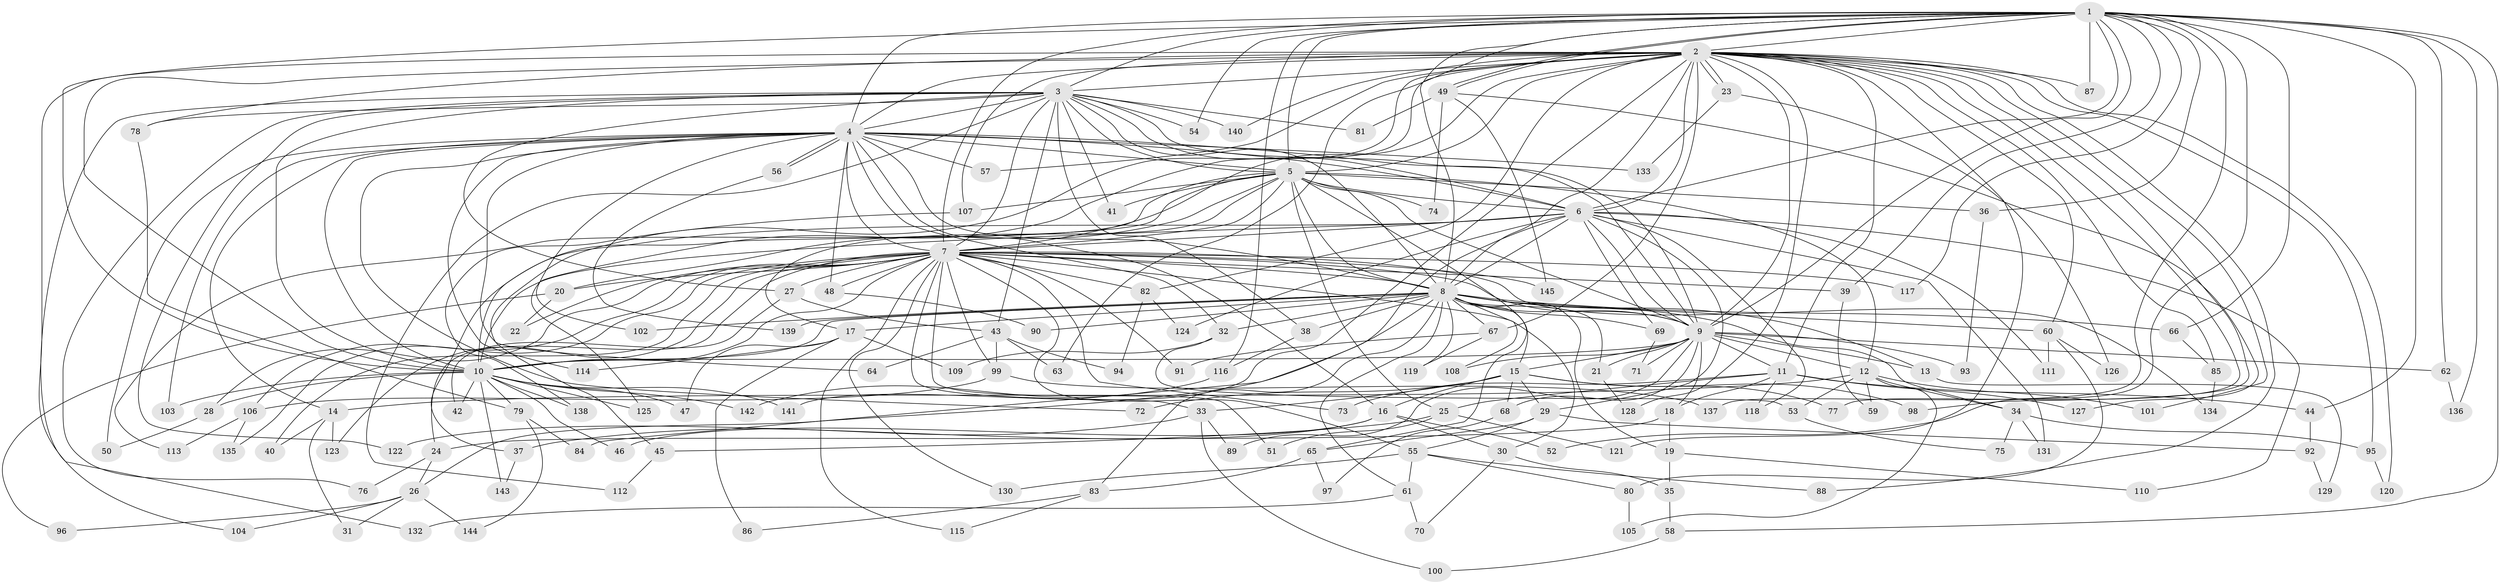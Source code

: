 // coarse degree distribution, {26: 0.017241379310344827, 1: 0.05172413793103448, 2: 0.6379310344827587, 3: 0.1206896551724138, 5: 0.034482758620689655, 9: 0.034482758620689655, 17: 0.017241379310344827, 11: 0.017241379310344827, 18: 0.017241379310344827, 4: 0.017241379310344827, 19: 0.034482758620689655}
// Generated by graph-tools (version 1.1) at 2025/49/03/04/25 21:49:46]
// undirected, 145 vertices, 315 edges
graph export_dot {
graph [start="1"]
  node [color=gray90,style=filled];
  1;
  2;
  3;
  4;
  5;
  6;
  7;
  8;
  9;
  10;
  11;
  12;
  13;
  14;
  15;
  16;
  17;
  18;
  19;
  20;
  21;
  22;
  23;
  24;
  25;
  26;
  27;
  28;
  29;
  30;
  31;
  32;
  33;
  34;
  35;
  36;
  37;
  38;
  39;
  40;
  41;
  42;
  43;
  44;
  45;
  46;
  47;
  48;
  49;
  50;
  51;
  52;
  53;
  54;
  55;
  56;
  57;
  58;
  59;
  60;
  61;
  62;
  63;
  64;
  65;
  66;
  67;
  68;
  69;
  70;
  71;
  72;
  73;
  74;
  75;
  76;
  77;
  78;
  79;
  80;
  81;
  82;
  83;
  84;
  85;
  86;
  87;
  88;
  89;
  90;
  91;
  92;
  93;
  94;
  95;
  96;
  97;
  98;
  99;
  100;
  101;
  102;
  103;
  104;
  105;
  106;
  107;
  108;
  109;
  110;
  111;
  112;
  113;
  114;
  115;
  116;
  117;
  118;
  119;
  120;
  121;
  122;
  123;
  124;
  125;
  126;
  127;
  128;
  129;
  130;
  131;
  132;
  133;
  134;
  135;
  136;
  137;
  138;
  139;
  140;
  141;
  142;
  143;
  144;
  145;
  1 -- 2;
  1 -- 3;
  1 -- 4;
  1 -- 5;
  1 -- 6;
  1 -- 7;
  1 -- 8;
  1 -- 9;
  1 -- 10;
  1 -- 36;
  1 -- 39;
  1 -- 44;
  1 -- 49;
  1 -- 49;
  1 -- 52;
  1 -- 54;
  1 -- 58;
  1 -- 62;
  1 -- 63;
  1 -- 66;
  1 -- 87;
  1 -- 116;
  1 -- 117;
  1 -- 136;
  1 -- 137;
  2 -- 3;
  2 -- 4;
  2 -- 5;
  2 -- 6;
  2 -- 7;
  2 -- 8;
  2 -- 9;
  2 -- 10;
  2 -- 11;
  2 -- 23;
  2 -- 23;
  2 -- 45;
  2 -- 57;
  2 -- 60;
  2 -- 67;
  2 -- 77;
  2 -- 78;
  2 -- 82;
  2 -- 85;
  2 -- 87;
  2 -- 88;
  2 -- 95;
  2 -- 98;
  2 -- 101;
  2 -- 104;
  2 -- 107;
  2 -- 120;
  2 -- 121;
  2 -- 125;
  2 -- 128;
  2 -- 140;
  2 -- 141;
  3 -- 4;
  3 -- 5;
  3 -- 6;
  3 -- 7;
  3 -- 8;
  3 -- 9;
  3 -- 10;
  3 -- 27;
  3 -- 38;
  3 -- 41;
  3 -- 43;
  3 -- 54;
  3 -- 76;
  3 -- 78;
  3 -- 81;
  3 -- 112;
  3 -- 122;
  3 -- 132;
  3 -- 140;
  4 -- 5;
  4 -- 6;
  4 -- 7;
  4 -- 8;
  4 -- 9;
  4 -- 10;
  4 -- 14;
  4 -- 16;
  4 -- 32;
  4 -- 48;
  4 -- 50;
  4 -- 56;
  4 -- 56;
  4 -- 57;
  4 -- 64;
  4 -- 72;
  4 -- 102;
  4 -- 103;
  4 -- 114;
  4 -- 133;
  5 -- 6;
  5 -- 7;
  5 -- 8;
  5 -- 9;
  5 -- 10;
  5 -- 12;
  5 -- 17;
  5 -- 20;
  5 -- 25;
  5 -- 36;
  5 -- 41;
  5 -- 65;
  5 -- 74;
  5 -- 107;
  5 -- 113;
  6 -- 7;
  6 -- 8;
  6 -- 9;
  6 -- 10;
  6 -- 29;
  6 -- 37;
  6 -- 69;
  6 -- 84;
  6 -- 110;
  6 -- 111;
  6 -- 118;
  6 -- 124;
  6 -- 131;
  7 -- 8;
  7 -- 9;
  7 -- 10;
  7 -- 20;
  7 -- 22;
  7 -- 24;
  7 -- 27;
  7 -- 28;
  7 -- 30;
  7 -- 33;
  7 -- 39;
  7 -- 40;
  7 -- 48;
  7 -- 51;
  7 -- 55;
  7 -- 73;
  7 -- 82;
  7 -- 91;
  7 -- 99;
  7 -- 106;
  7 -- 115;
  7 -- 117;
  7 -- 123;
  7 -- 130;
  7 -- 134;
  7 -- 135;
  7 -- 145;
  8 -- 9;
  8 -- 10;
  8 -- 13;
  8 -- 15;
  8 -- 17;
  8 -- 19;
  8 -- 21;
  8 -- 26;
  8 -- 32;
  8 -- 34;
  8 -- 38;
  8 -- 60;
  8 -- 61;
  8 -- 66;
  8 -- 67;
  8 -- 69;
  8 -- 83;
  8 -- 90;
  8 -- 102;
  8 -- 108;
  8 -- 119;
  8 -- 139;
  9 -- 10;
  9 -- 11;
  9 -- 12;
  9 -- 13;
  9 -- 15;
  9 -- 18;
  9 -- 21;
  9 -- 62;
  9 -- 68;
  9 -- 71;
  9 -- 89;
  9 -- 93;
  9 -- 108;
  10 -- 28;
  10 -- 42;
  10 -- 46;
  10 -- 47;
  10 -- 79;
  10 -- 103;
  10 -- 125;
  10 -- 138;
  10 -- 141;
  10 -- 142;
  10 -- 143;
  11 -- 18;
  11 -- 25;
  11 -- 44;
  11 -- 73;
  11 -- 118;
  11 -- 127;
  12 -- 14;
  12 -- 34;
  12 -- 53;
  12 -- 59;
  12 -- 101;
  12 -- 105;
  13 -- 129;
  14 -- 31;
  14 -- 40;
  14 -- 123;
  15 -- 16;
  15 -- 29;
  15 -- 33;
  15 -- 68;
  15 -- 72;
  15 -- 77;
  15 -- 98;
  16 -- 30;
  16 -- 46;
  16 -- 52;
  16 -- 122;
  17 -- 47;
  17 -- 86;
  17 -- 109;
  17 -- 114;
  18 -- 19;
  18 -- 24;
  19 -- 35;
  19 -- 110;
  20 -- 22;
  20 -- 96;
  21 -- 128;
  23 -- 126;
  23 -- 133;
  24 -- 26;
  24 -- 76;
  25 -- 45;
  25 -- 51;
  25 -- 121;
  26 -- 31;
  26 -- 96;
  26 -- 104;
  26 -- 144;
  27 -- 42;
  27 -- 43;
  28 -- 50;
  29 -- 55;
  29 -- 65;
  29 -- 92;
  30 -- 35;
  30 -- 70;
  32 -- 53;
  32 -- 109;
  33 -- 37;
  33 -- 89;
  33 -- 100;
  34 -- 75;
  34 -- 95;
  34 -- 131;
  35 -- 58;
  36 -- 93;
  37 -- 143;
  38 -- 116;
  39 -- 59;
  43 -- 63;
  43 -- 64;
  43 -- 94;
  43 -- 99;
  44 -- 92;
  45 -- 112;
  48 -- 90;
  49 -- 74;
  49 -- 81;
  49 -- 127;
  49 -- 145;
  53 -- 75;
  55 -- 61;
  55 -- 80;
  55 -- 88;
  55 -- 130;
  56 -- 139;
  58 -- 100;
  60 -- 80;
  60 -- 111;
  60 -- 126;
  61 -- 70;
  61 -- 132;
  62 -- 136;
  65 -- 83;
  65 -- 97;
  66 -- 85;
  67 -- 91;
  67 -- 119;
  68 -- 97;
  69 -- 71;
  78 -- 79;
  79 -- 84;
  79 -- 144;
  80 -- 105;
  82 -- 94;
  82 -- 124;
  83 -- 86;
  83 -- 115;
  85 -- 134;
  92 -- 129;
  95 -- 120;
  99 -- 106;
  99 -- 137;
  106 -- 113;
  106 -- 135;
  107 -- 138;
  116 -- 142;
}
